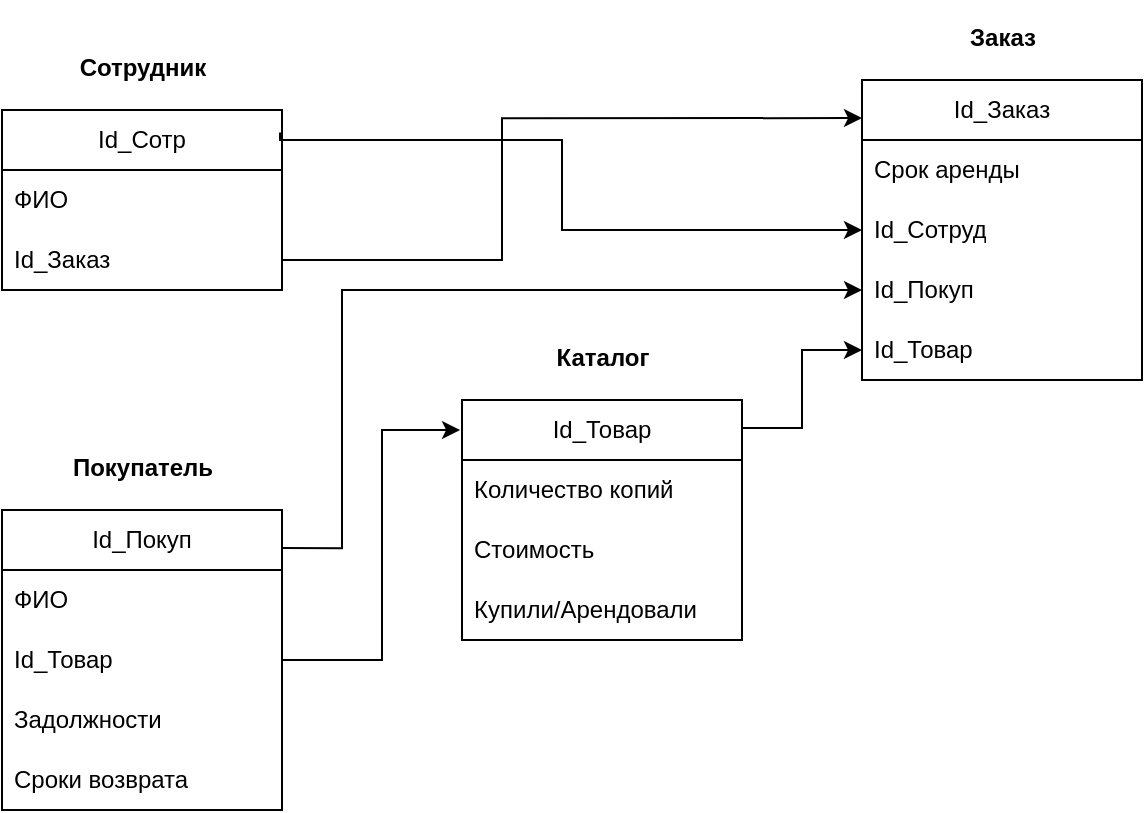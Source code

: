 <mxfile version="21.1.2" type="github">
  <diagram name="Page-1" id="mOhzyC1Kx7Mu7vAEdjJq">
    <mxGraphModel dx="1399" dy="839" grid="1" gridSize="10" guides="1" tooltips="1" connect="1" arrows="1" fold="1" page="1" pageScale="1" pageWidth="850" pageHeight="1100" math="0" shadow="0">
      <root>
        <mxCell id="0" />
        <mxCell id="1" parent="0" />
        <mxCell id="jYRJlS_vq1EX9FyME1sq-6" value="" style="group" vertex="1" connectable="0" parent="1">
          <mxGeometry x="80" y="55" width="140" height="160" as="geometry" />
        </mxCell>
        <mxCell id="jYRJlS_vq1EX9FyME1sq-1" value="Id_Сотр" style="swimlane;fontStyle=0;childLayout=stackLayout;horizontal=1;startSize=30;horizontalStack=0;resizeParent=1;resizeParentMax=0;resizeLast=0;collapsible=1;marginBottom=0;whiteSpace=wrap;html=1;" vertex="1" parent="jYRJlS_vq1EX9FyME1sq-6">
          <mxGeometry y="40" width="140" height="90" as="geometry" />
        </mxCell>
        <mxCell id="jYRJlS_vq1EX9FyME1sq-2" value="ФИО" style="text;strokeColor=none;fillColor=none;align=left;verticalAlign=middle;spacingLeft=4;spacingRight=4;overflow=hidden;points=[[0,0.5],[1,0.5]];portConstraint=eastwest;rotatable=0;whiteSpace=wrap;html=1;" vertex="1" parent="jYRJlS_vq1EX9FyME1sq-1">
          <mxGeometry y="30" width="140" height="30" as="geometry" />
        </mxCell>
        <mxCell id="jYRJlS_vq1EX9FyME1sq-3" value="Id_Заказ" style="text;strokeColor=none;fillColor=none;align=left;verticalAlign=middle;spacingLeft=4;spacingRight=4;overflow=hidden;points=[[0,0.5],[1,0.5]];portConstraint=eastwest;rotatable=0;whiteSpace=wrap;html=1;" vertex="1" parent="jYRJlS_vq1EX9FyME1sq-1">
          <mxGeometry y="60" width="140" height="30" as="geometry" />
        </mxCell>
        <mxCell id="jYRJlS_vq1EX9FyME1sq-5" value="&lt;span style=&quot;font-size: 12px;&quot;&gt;Сотрудник&lt;br&gt;&lt;/span&gt;" style="text;strokeColor=none;fillColor=none;html=1;fontSize=24;fontStyle=1;verticalAlign=middle;align=center;" vertex="1" parent="jYRJlS_vq1EX9FyME1sq-6">
          <mxGeometry x="25" width="90" height="30" as="geometry" />
        </mxCell>
        <mxCell id="jYRJlS_vq1EX9FyME1sq-7" value="" style="group" vertex="1" connectable="0" parent="1">
          <mxGeometry x="310" y="200" width="140" height="160" as="geometry" />
        </mxCell>
        <mxCell id="jYRJlS_vq1EX9FyME1sq-8" value="Id_Товар" style="swimlane;fontStyle=0;childLayout=stackLayout;horizontal=1;startSize=30;horizontalStack=0;resizeParent=1;resizeParentMax=0;resizeLast=0;collapsible=1;marginBottom=0;whiteSpace=wrap;html=1;" vertex="1" parent="jYRJlS_vq1EX9FyME1sq-7">
          <mxGeometry y="40" width="140" height="120" as="geometry" />
        </mxCell>
        <mxCell id="jYRJlS_vq1EX9FyME1sq-9" value="Количество копий" style="text;strokeColor=none;fillColor=none;align=left;verticalAlign=middle;spacingLeft=4;spacingRight=4;overflow=hidden;points=[[0,0.5],[1,0.5]];portConstraint=eastwest;rotatable=0;whiteSpace=wrap;html=1;" vertex="1" parent="jYRJlS_vq1EX9FyME1sq-8">
          <mxGeometry y="30" width="140" height="30" as="geometry" />
        </mxCell>
        <mxCell id="jYRJlS_vq1EX9FyME1sq-10" value="Стоимость" style="text;strokeColor=none;fillColor=none;align=left;verticalAlign=middle;spacingLeft=4;spacingRight=4;overflow=hidden;points=[[0,0.5],[1,0.5]];portConstraint=eastwest;rotatable=0;whiteSpace=wrap;html=1;" vertex="1" parent="jYRJlS_vq1EX9FyME1sq-8">
          <mxGeometry y="60" width="140" height="30" as="geometry" />
        </mxCell>
        <mxCell id="jYRJlS_vq1EX9FyME1sq-11" value="Купили/Арендовали" style="text;strokeColor=none;fillColor=none;align=left;verticalAlign=middle;spacingLeft=4;spacingRight=4;overflow=hidden;points=[[0,0.5],[1,0.5]];portConstraint=eastwest;rotatable=0;whiteSpace=wrap;html=1;" vertex="1" parent="jYRJlS_vq1EX9FyME1sq-8">
          <mxGeometry y="90" width="140" height="30" as="geometry" />
        </mxCell>
        <mxCell id="jYRJlS_vq1EX9FyME1sq-12" value="&lt;span style=&quot;font-size: 12px;&quot;&gt;Каталог&lt;br&gt;&lt;/span&gt;" style="text;strokeColor=none;fillColor=none;html=1;fontSize=24;fontStyle=1;verticalAlign=middle;align=center;" vertex="1" parent="jYRJlS_vq1EX9FyME1sq-7">
          <mxGeometry x="25" width="90" height="30" as="geometry" />
        </mxCell>
        <mxCell id="jYRJlS_vq1EX9FyME1sq-13" value="" style="group" vertex="1" connectable="0" parent="1">
          <mxGeometry x="80" y="255" width="140" height="160" as="geometry" />
        </mxCell>
        <mxCell id="jYRJlS_vq1EX9FyME1sq-14" value="Id_Покуп" style="swimlane;fontStyle=0;childLayout=stackLayout;horizontal=1;startSize=30;horizontalStack=0;resizeParent=1;resizeParentMax=0;resizeLast=0;collapsible=1;marginBottom=0;whiteSpace=wrap;html=1;" vertex="1" parent="jYRJlS_vq1EX9FyME1sq-13">
          <mxGeometry y="40" width="140" height="150" as="geometry" />
        </mxCell>
        <mxCell id="jYRJlS_vq1EX9FyME1sq-15" value="ФИО" style="text;strokeColor=none;fillColor=none;align=left;verticalAlign=middle;spacingLeft=4;spacingRight=4;overflow=hidden;points=[[0,0.5],[1,0.5]];portConstraint=eastwest;rotatable=0;whiteSpace=wrap;html=1;" vertex="1" parent="jYRJlS_vq1EX9FyME1sq-14">
          <mxGeometry y="30" width="140" height="30" as="geometry" />
        </mxCell>
        <mxCell id="jYRJlS_vq1EX9FyME1sq-16" value="Id_Товар" style="text;strokeColor=none;fillColor=none;align=left;verticalAlign=middle;spacingLeft=4;spacingRight=4;overflow=hidden;points=[[0,0.5],[1,0.5]];portConstraint=eastwest;rotatable=0;whiteSpace=wrap;html=1;" vertex="1" parent="jYRJlS_vq1EX9FyME1sq-14">
          <mxGeometry y="60" width="140" height="30" as="geometry" />
        </mxCell>
        <mxCell id="jYRJlS_vq1EX9FyME1sq-17" value="Задолжности" style="text;strokeColor=none;fillColor=none;align=left;verticalAlign=middle;spacingLeft=4;spacingRight=4;overflow=hidden;points=[[0,0.5],[1,0.5]];portConstraint=eastwest;rotatable=0;whiteSpace=wrap;html=1;" vertex="1" parent="jYRJlS_vq1EX9FyME1sq-14">
          <mxGeometry y="90" width="140" height="30" as="geometry" />
        </mxCell>
        <mxCell id="jYRJlS_vq1EX9FyME1sq-29" value="Сроки возврата" style="text;strokeColor=none;fillColor=none;align=left;verticalAlign=middle;spacingLeft=4;spacingRight=4;overflow=hidden;points=[[0,0.5],[1,0.5]];portConstraint=eastwest;rotatable=0;whiteSpace=wrap;html=1;" vertex="1" parent="jYRJlS_vq1EX9FyME1sq-14">
          <mxGeometry y="120" width="140" height="30" as="geometry" />
        </mxCell>
        <mxCell id="jYRJlS_vq1EX9FyME1sq-18" value="&lt;span style=&quot;font-size: 12px;&quot;&gt;Покупатель&lt;br&gt;&lt;/span&gt;" style="text;strokeColor=none;fillColor=none;html=1;fontSize=24;fontStyle=1;verticalAlign=middle;align=center;" vertex="1" parent="jYRJlS_vq1EX9FyME1sq-13">
          <mxGeometry x="25" width="90" height="30" as="geometry" />
        </mxCell>
        <mxCell id="jYRJlS_vq1EX9FyME1sq-19" value="" style="group" vertex="1" connectable="0" parent="1">
          <mxGeometry x="510" y="40" width="140" height="160" as="geometry" />
        </mxCell>
        <mxCell id="jYRJlS_vq1EX9FyME1sq-20" value="Id_Заказ" style="swimlane;fontStyle=0;childLayout=stackLayout;horizontal=1;startSize=30;horizontalStack=0;resizeParent=1;resizeParentMax=0;resizeLast=0;collapsible=1;marginBottom=0;whiteSpace=wrap;html=1;" vertex="1" parent="jYRJlS_vq1EX9FyME1sq-19">
          <mxGeometry y="40" width="140" height="150" as="geometry" />
        </mxCell>
        <mxCell id="jYRJlS_vq1EX9FyME1sq-30" value="Срок аренды" style="text;strokeColor=none;fillColor=none;align=left;verticalAlign=middle;spacingLeft=4;spacingRight=4;overflow=hidden;points=[[0,0.5],[1,0.5]];portConstraint=eastwest;rotatable=0;whiteSpace=wrap;html=1;" vertex="1" parent="jYRJlS_vq1EX9FyME1sq-20">
          <mxGeometry y="30" width="140" height="30" as="geometry" />
        </mxCell>
        <mxCell id="jYRJlS_vq1EX9FyME1sq-22" value="Id_Сотруд" style="text;strokeColor=none;fillColor=none;align=left;verticalAlign=middle;spacingLeft=4;spacingRight=4;overflow=hidden;points=[[0,0.5],[1,0.5]];portConstraint=eastwest;rotatable=0;whiteSpace=wrap;html=1;" vertex="1" parent="jYRJlS_vq1EX9FyME1sq-20">
          <mxGeometry y="60" width="140" height="30" as="geometry" />
        </mxCell>
        <mxCell id="jYRJlS_vq1EX9FyME1sq-21" value="Id_Покуп" style="text;strokeColor=none;fillColor=none;align=left;verticalAlign=middle;spacingLeft=4;spacingRight=4;overflow=hidden;points=[[0,0.5],[1,0.5]];portConstraint=eastwest;rotatable=0;whiteSpace=wrap;html=1;" vertex="1" parent="jYRJlS_vq1EX9FyME1sq-20">
          <mxGeometry y="90" width="140" height="30" as="geometry" />
        </mxCell>
        <mxCell id="jYRJlS_vq1EX9FyME1sq-23" value="Id_Товар" style="text;strokeColor=none;fillColor=none;align=left;verticalAlign=middle;spacingLeft=4;spacingRight=4;overflow=hidden;points=[[0,0.5],[1,0.5]];portConstraint=eastwest;rotatable=0;whiteSpace=wrap;html=1;" vertex="1" parent="jYRJlS_vq1EX9FyME1sq-20">
          <mxGeometry y="120" width="140" height="30" as="geometry" />
        </mxCell>
        <mxCell id="jYRJlS_vq1EX9FyME1sq-24" value="&lt;span style=&quot;font-size: 12px;&quot;&gt;Заказ&lt;br&gt;&lt;/span&gt;" style="text;strokeColor=none;fillColor=none;html=1;fontSize=24;fontStyle=1;verticalAlign=middle;align=center;" vertex="1" parent="jYRJlS_vq1EX9FyME1sq-19">
          <mxGeometry x="25" width="90" height="30" as="geometry" />
        </mxCell>
        <mxCell id="jYRJlS_vq1EX9FyME1sq-26" style="edgeStyle=orthogonalEdgeStyle;rounded=0;orthogonalLoop=1;jettySize=auto;html=1;entryX=-0.007;entryY=0.125;entryDx=0;entryDy=0;entryPerimeter=0;exitX=1;exitY=0.5;exitDx=0;exitDy=0;" edge="1" parent="1" source="jYRJlS_vq1EX9FyME1sq-16" target="jYRJlS_vq1EX9FyME1sq-8">
          <mxGeometry relative="1" as="geometry">
            <mxPoint x="310" y="370" as="targetPoint" />
            <Array as="points">
              <mxPoint x="270" y="370" />
              <mxPoint x="270" y="255" />
            </Array>
          </mxGeometry>
        </mxCell>
        <mxCell id="jYRJlS_vq1EX9FyME1sq-27" style="edgeStyle=orthogonalEdgeStyle;rounded=0;orthogonalLoop=1;jettySize=auto;html=1;entryX=0;entryY=0.5;entryDx=0;entryDy=0;exitX=0.993;exitY=0.125;exitDx=0;exitDy=0;exitPerimeter=0;" edge="1" parent="1" source="jYRJlS_vq1EX9FyME1sq-1" target="jYRJlS_vq1EX9FyME1sq-22">
          <mxGeometry relative="1" as="geometry">
            <Array as="points">
              <mxPoint x="360" y="110" />
              <mxPoint x="360" y="155" />
            </Array>
          </mxGeometry>
        </mxCell>
        <mxCell id="jYRJlS_vq1EX9FyME1sq-28" style="edgeStyle=orthogonalEdgeStyle;rounded=0;orthogonalLoop=1;jettySize=auto;html=1;entryX=0;entryY=0.5;entryDx=0;entryDy=0;exitX=1;exitY=0.117;exitDx=0;exitDy=0;exitPerimeter=0;" edge="1" parent="1" source="jYRJlS_vq1EX9FyME1sq-8" target="jYRJlS_vq1EX9FyME1sq-23">
          <mxGeometry relative="1" as="geometry">
            <mxPoint x="490" y="257" as="sourcePoint" />
            <Array as="points">
              <mxPoint x="480" y="254" />
              <mxPoint x="480" y="215" />
            </Array>
          </mxGeometry>
        </mxCell>
        <mxCell id="jYRJlS_vq1EX9FyME1sq-31" style="edgeStyle=orthogonalEdgeStyle;rounded=0;orthogonalLoop=1;jettySize=auto;html=1;entryX=0;entryY=0.5;entryDx=0;entryDy=0;exitX=1;exitY=0.127;exitDx=0;exitDy=0;exitPerimeter=0;" edge="1" parent="1" source="jYRJlS_vq1EX9FyME1sq-14" target="jYRJlS_vq1EX9FyME1sq-21">
          <mxGeometry relative="1" as="geometry">
            <Array as="points">
              <mxPoint x="250" y="314" />
              <mxPoint x="250" y="185" />
            </Array>
          </mxGeometry>
        </mxCell>
        <mxCell id="jYRJlS_vq1EX9FyME1sq-32" style="edgeStyle=orthogonalEdgeStyle;rounded=0;orthogonalLoop=1;jettySize=auto;html=1;entryX=0;entryY=0.127;entryDx=0;entryDy=0;entryPerimeter=0;" edge="1" parent="1" source="jYRJlS_vq1EX9FyME1sq-3" target="jYRJlS_vq1EX9FyME1sq-20">
          <mxGeometry relative="1" as="geometry">
            <Array as="points">
              <mxPoint x="330" y="170" />
              <mxPoint x="330" y="99" />
            </Array>
          </mxGeometry>
        </mxCell>
      </root>
    </mxGraphModel>
  </diagram>
</mxfile>
